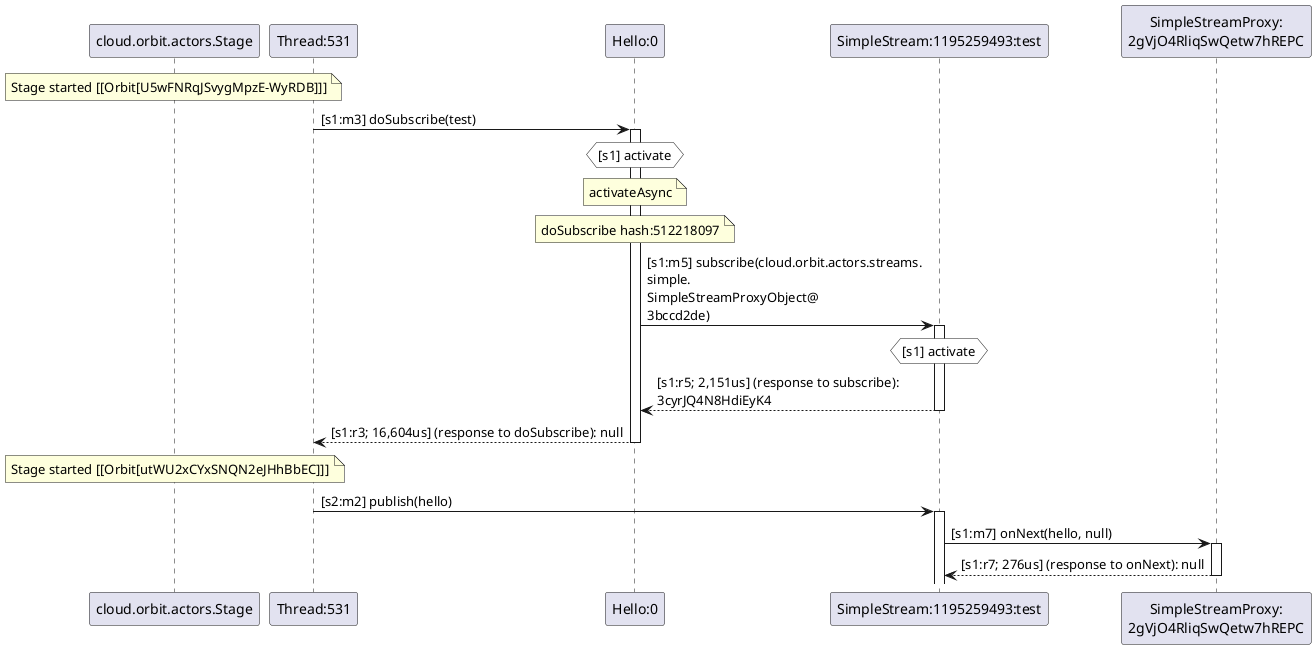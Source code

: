 @startuml
note over "cloud.orbit.actors.Stage": Stage started [[Orbit[U5wFNRqJSvygMpzE-WyRDB]]]
"Thread:531" -> "Hello:0" : [s1:m3] doSubscribe(test)
activate "Hello:0"
hnote over "Hello:0" #white : [s1] activate
note over "Hello:0": activateAsync
note over "Hello:0": doSubscribe hash:512218097
"Hello:0" -> "SimpleStream:1195259493:test" : [s1:m5] subscribe(cloud.orbit.actors.streams.\nsimple.\nSimpleStreamProxyObject@\n3bccd2de)
activate "SimpleStream:1195259493:test"
hnote over "SimpleStream:1195259493:test" #white : [s1] activate
"SimpleStream:1195259493:test" --> "Hello:0" : [s1:r5; 2,151us] (response to subscribe): \n3cyrJQ4N8HdiEyK4
deactivate "SimpleStream:1195259493:test"
"Hello:0" --> "Thread:531" : [s1:r3; 16,604us] (response to doSubscribe): null
deactivate "Hello:0"
note over "cloud.orbit.actors.Stage": Stage started [[Orbit[utWU2xCYxSNQN2eJHhBbEC]]]
"Thread:531" -> "SimpleStream:1195259493:test" : [s2:m2] publish(hello)
activate "SimpleStream:1195259493:test"
"SimpleStream:1195259493:test" -> "SimpleStreamProxy:\n2gVjO4RliqSwQetw7hREPC" : [s1:m7] onNext(hello, null)
activate "SimpleStreamProxy:\n2gVjO4RliqSwQetw7hREPC"
"SimpleStreamProxy:\n2gVjO4RliqSwQetw7hREPC" --> "SimpleStream:1195259493:test" : [s1:r7; 276us] (response to onNext): null
deactivate "SimpleStreamProxy:\n2gVjO4RliqSwQetw7hREPC"
@enduml
